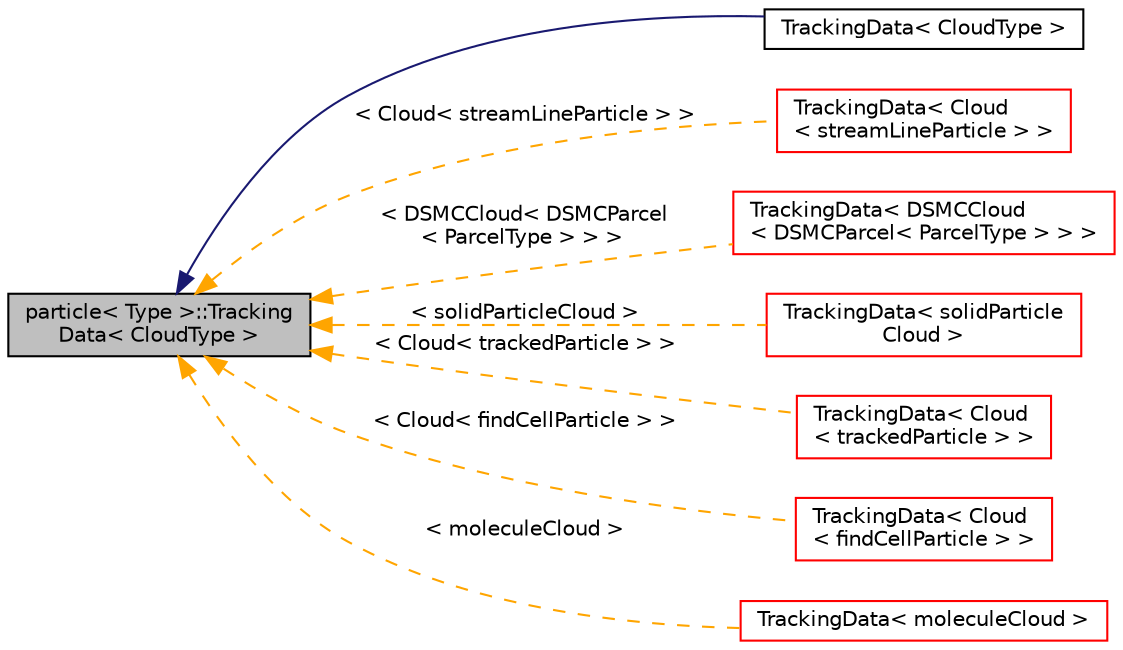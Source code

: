 digraph "particle&lt; Type &gt;::TrackingData&lt; CloudType &gt;"
{
  bgcolor="transparent";
  edge [fontname="Helvetica",fontsize="10",labelfontname="Helvetica",labelfontsize="10"];
  node [fontname="Helvetica",fontsize="10",shape=record];
  rankdir="LR";
  Node1 [label="particle\< Type \>::Tracking\lData\< CloudType \>",height=0.2,width=0.4,color="black", fillcolor="grey75", style="filled", fontcolor="black"];
  Node1 -> Node2 [dir="back",color="midnightblue",fontsize="10",style="solid",fontname="Helvetica"];
  Node2 [label="TrackingData\< CloudType \>",height=0.2,width=0.4,color="black",URL="$a02727.html",tooltip="Class used to pass tracking data to the trackToFace function. "];
  Node1 -> Node3 [dir="back",color="orange",fontsize="10",style="dashed",label=" \< Cloud\< streamLineParticle \> \>" ,fontname="Helvetica"];
  Node3 [label="TrackingData\< Cloud\l\< streamLineParticle \> \>",height=0.2,width=0.4,color="red",URL="$a02725.html"];
  Node1 -> Node4 [dir="back",color="orange",fontsize="10",style="dashed",label=" \< DSMCCloud\< DSMCParcel\l\< ParcelType \> \> \>" ,fontname="Helvetica"];
  Node4 [label="TrackingData\< DSMCCloud\l\< DSMCParcel\< ParcelType \> \> \>",height=0.2,width=0.4,color="red",URL="$a02725.html"];
  Node1 -> Node5 [dir="back",color="orange",fontsize="10",style="dashed",label=" \< solidParticleCloud \>" ,fontname="Helvetica"];
  Node5 [label="TrackingData\< solidParticle\lCloud \>",height=0.2,width=0.4,color="red",URL="$a02725.html"];
  Node1 -> Node6 [dir="back",color="orange",fontsize="10",style="dashed",label=" \< Cloud\< trackedParticle \> \>" ,fontname="Helvetica"];
  Node6 [label="TrackingData\< Cloud\l\< trackedParticle \> \>",height=0.2,width=0.4,color="red",URL="$a02725.html"];
  Node1 -> Node7 [dir="back",color="orange",fontsize="10",style="dashed",label=" \< Cloud\< findCellParticle \> \>" ,fontname="Helvetica"];
  Node7 [label="TrackingData\< Cloud\l\< findCellParticle \> \>",height=0.2,width=0.4,color="red",URL="$a02725.html"];
  Node1 -> Node8 [dir="back",color="orange",fontsize="10",style="dashed",label=" \< moleculeCloud \>" ,fontname="Helvetica"];
  Node8 [label="TrackingData\< moleculeCloud \>",height=0.2,width=0.4,color="red",URL="$a02725.html"];
}
